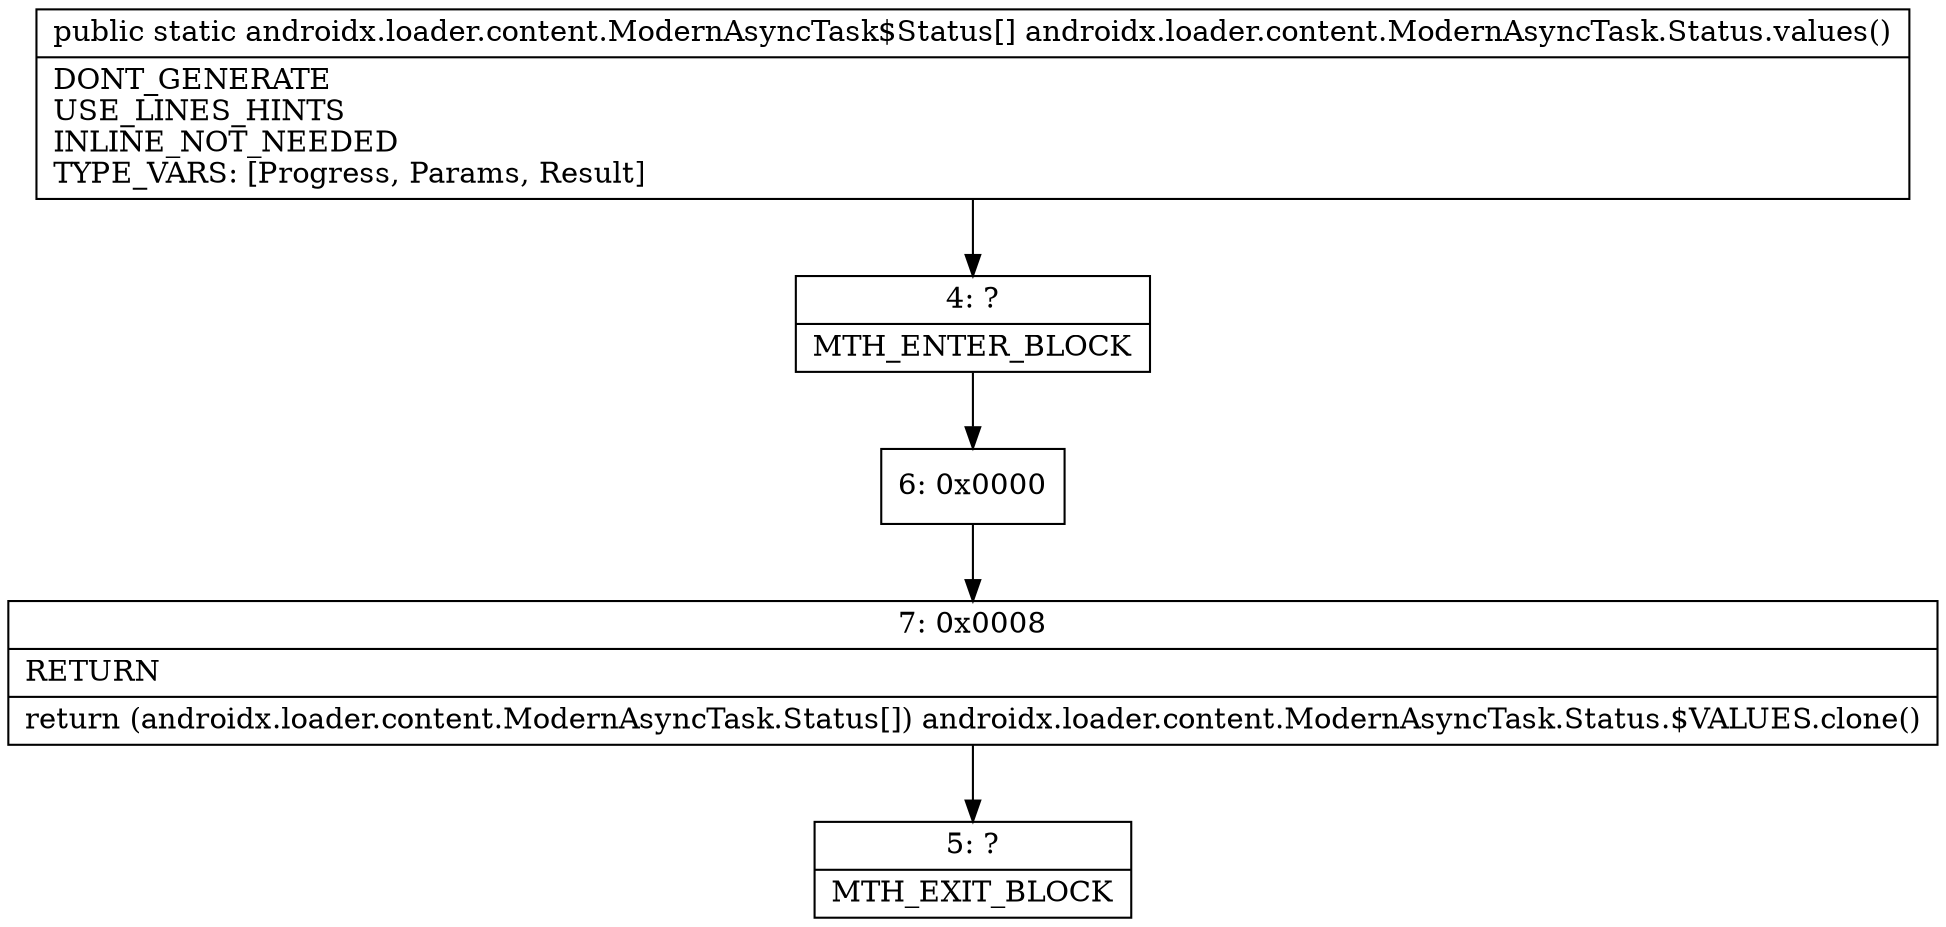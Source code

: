 digraph "CFG forandroidx.loader.content.ModernAsyncTask.Status.values()[Landroidx\/loader\/content\/ModernAsyncTask$Status;" {
Node_4 [shape=record,label="{4\:\ ?|MTH_ENTER_BLOCK\l}"];
Node_6 [shape=record,label="{6\:\ 0x0000}"];
Node_7 [shape=record,label="{7\:\ 0x0008|RETURN\l|return (androidx.loader.content.ModernAsyncTask.Status[]) androidx.loader.content.ModernAsyncTask.Status.$VALUES.clone()\l}"];
Node_5 [shape=record,label="{5\:\ ?|MTH_EXIT_BLOCK\l}"];
MethodNode[shape=record,label="{public static androidx.loader.content.ModernAsyncTask$Status[] androidx.loader.content.ModernAsyncTask.Status.values()  | DONT_GENERATE\lUSE_LINES_HINTS\lINLINE_NOT_NEEDED\lTYPE_VARS: [Progress, Params, Result]\l}"];
MethodNode -> Node_4;Node_4 -> Node_6;
Node_6 -> Node_7;
Node_7 -> Node_5;
}

